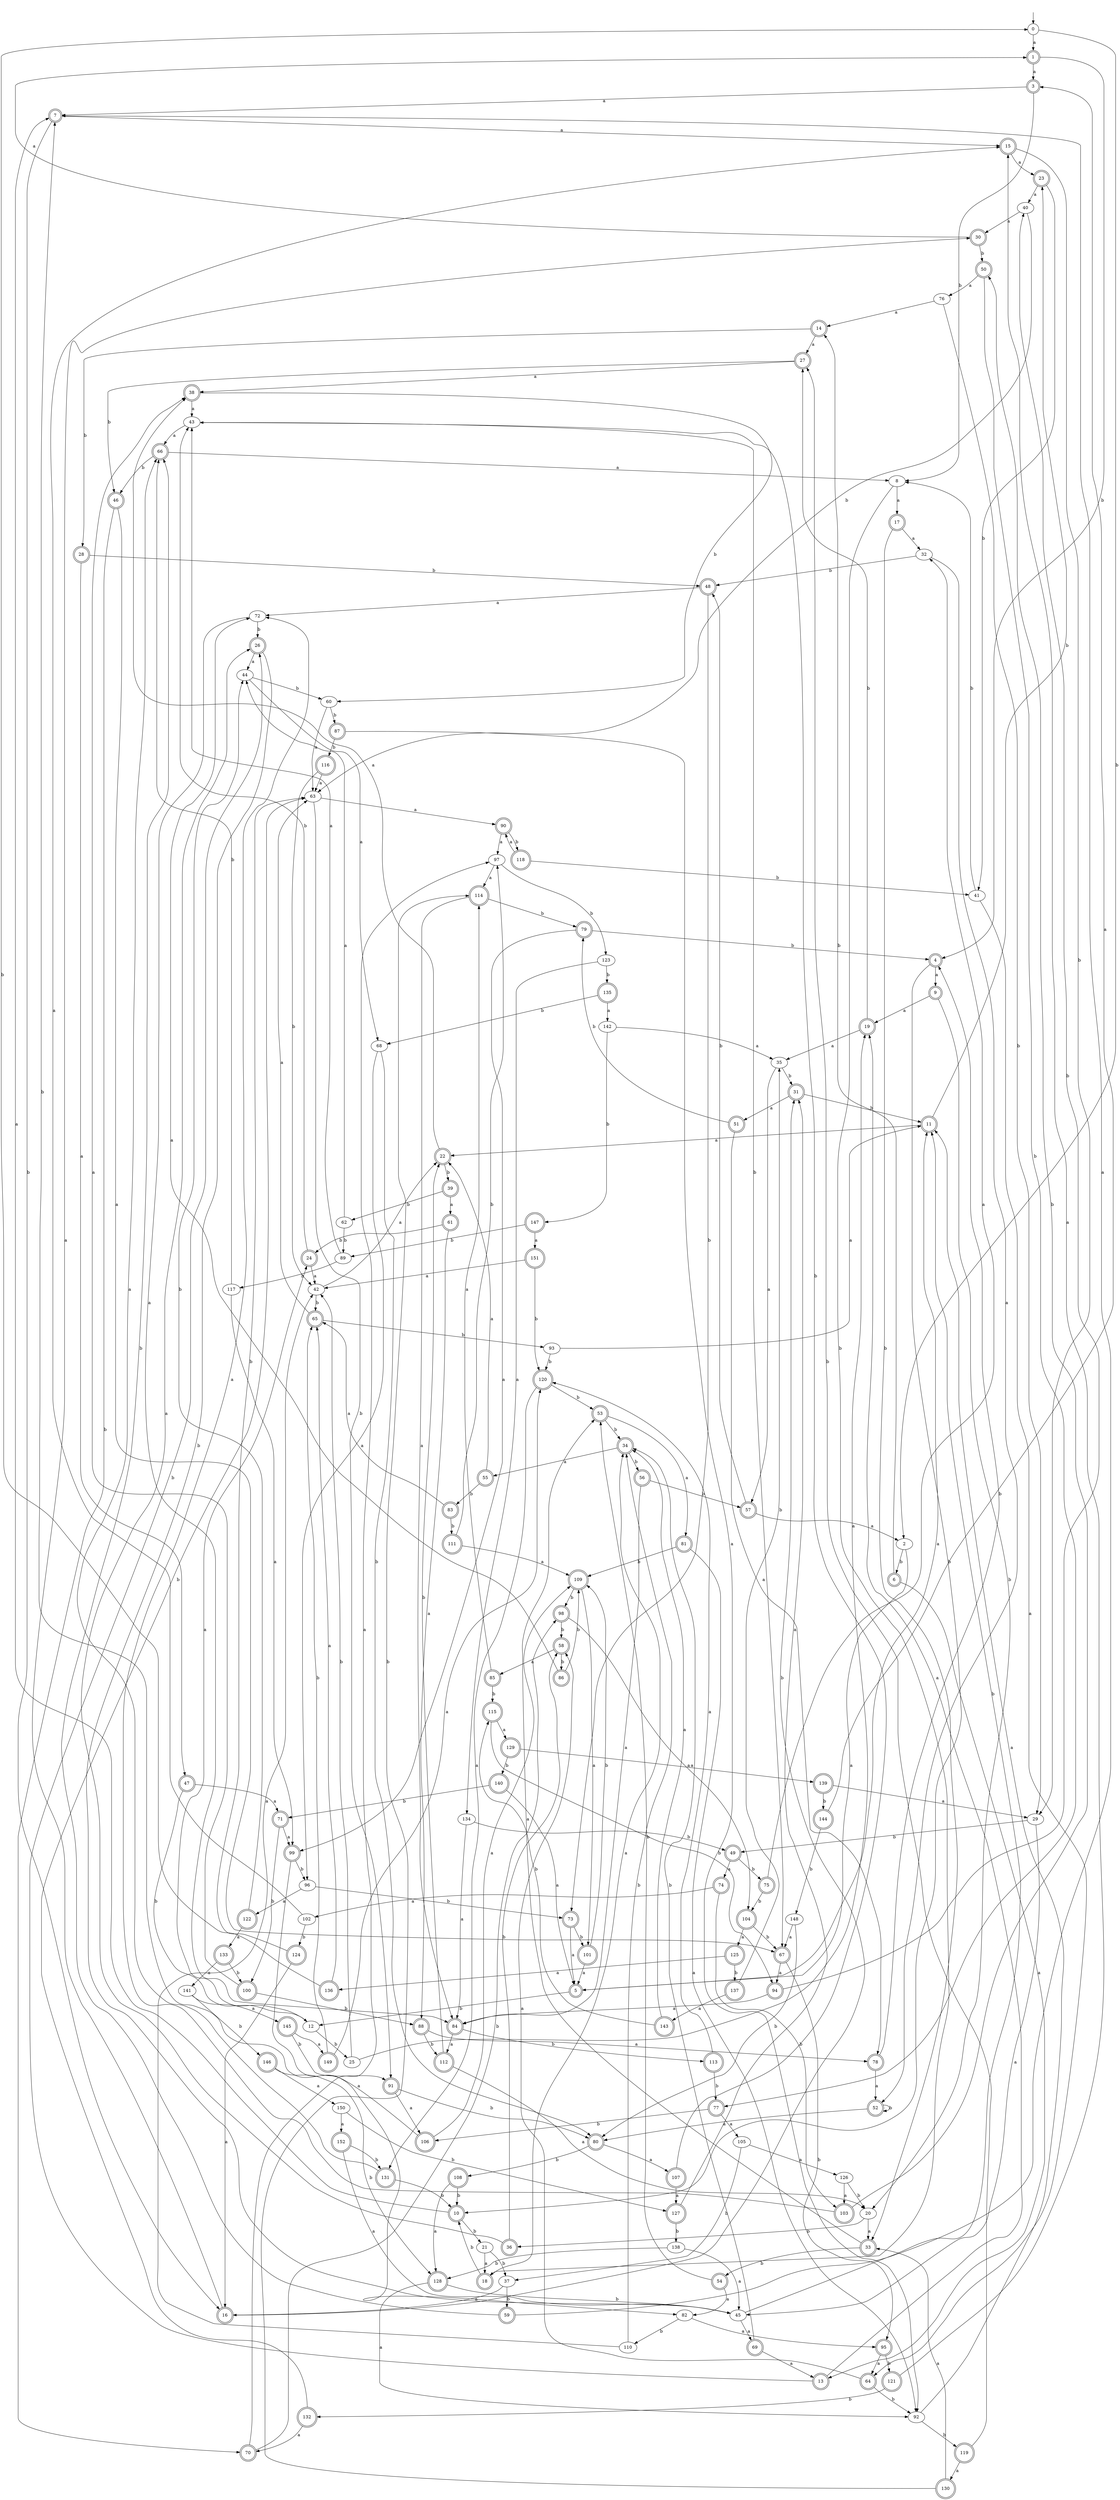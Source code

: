 digraph RandomDFA {
  __start0 [label="", shape=none];
  __start0 -> 0 [label=""];
  0 [shape=circle]
  0 -> 1 [label="a"]
  0 -> 2 [label="b"]
  1 [shape=doublecircle]
  1 -> 3 [label="a"]
  1 -> 4 [label="b"]
  2
  2 -> 5 [label="a"]
  2 -> 6 [label="b"]
  3 [shape=doublecircle]
  3 -> 7 [label="a"]
  3 -> 8 [label="b"]
  4 [shape=doublecircle]
  4 -> 9 [label="a"]
  4 -> 10 [label="b"]
  5 [shape=doublecircle]
  5 -> 11 [label="a"]
  5 -> 12 [label="b"]
  6 [shape=doublecircle]
  6 -> 13 [label="a"]
  6 -> 14 [label="b"]
  7 [shape=doublecircle]
  7 -> 15 [label="a"]
  7 -> 16 [label="b"]
  8
  8 -> 17 [label="a"]
  8 -> 18 [label="b"]
  9 [shape=doublecircle]
  9 -> 19 [label="a"]
  9 -> 20 [label="b"]
  10 [shape=doublecircle]
  10 -> 7 [label="a"]
  10 -> 21 [label="b"]
  11 [shape=doublecircle]
  11 -> 22 [label="a"]
  11 -> 23 [label="b"]
  12
  12 -> 24 [label="a"]
  12 -> 25 [label="b"]
  13 [shape=doublecircle]
  13 -> 19 [label="a"]
  13 -> 26 [label="b"]
  14 [shape=doublecircle]
  14 -> 27 [label="a"]
  14 -> 28 [label="b"]
  15 [shape=doublecircle]
  15 -> 23 [label="a"]
  15 -> 29 [label="b"]
  16 [shape=doublecircle]
  16 -> 30 [label="a"]
  16 -> 31 [label="b"]
  17 [shape=doublecircle]
  17 -> 32 [label="a"]
  17 -> 33 [label="b"]
  18 [shape=doublecircle]
  18 -> 34 [label="a"]
  18 -> 10 [label="b"]
  19 [shape=doublecircle]
  19 -> 35 [label="a"]
  19 -> 27 [label="b"]
  20
  20 -> 33 [label="a"]
  20 -> 36 [label="b"]
  21
  21 -> 18 [label="a"]
  21 -> 37 [label="b"]
  22 [shape=doublecircle]
  22 -> 38 [label="a"]
  22 -> 39 [label="b"]
  23 [shape=doublecircle]
  23 -> 40 [label="a"]
  23 -> 41 [label="b"]
  24 [shape=doublecircle]
  24 -> 42 [label="a"]
  24 -> 43 [label="b"]
  25
  25 -> 19 [label="a"]
  25 -> 42 [label="b"]
  26 [shape=doublecircle]
  26 -> 44 [label="a"]
  26 -> 45 [label="b"]
  27 [shape=doublecircle]
  27 -> 38 [label="a"]
  27 -> 46 [label="b"]
  28 [shape=doublecircle]
  28 -> 47 [label="a"]
  28 -> 48 [label="b"]
  29
  29 -> 45 [label="a"]
  29 -> 49 [label="b"]
  30 [shape=doublecircle]
  30 -> 1 [label="a"]
  30 -> 50 [label="b"]
  31 [shape=doublecircle]
  31 -> 51 [label="a"]
  31 -> 11 [label="b"]
  32
  32 -> 52 [label="a"]
  32 -> 48 [label="b"]
  33 [shape=doublecircle]
  33 -> 53 [label="a"]
  33 -> 54 [label="b"]
  34 [shape=doublecircle]
  34 -> 55 [label="a"]
  34 -> 56 [label="b"]
  35
  35 -> 57 [label="a"]
  35 -> 31 [label="b"]
  36 [shape=doublecircle]
  36 -> 26 [label="a"]
  36 -> 58 [label="b"]
  37
  37 -> 16 [label="a"]
  37 -> 59 [label="b"]
  38 [shape=doublecircle]
  38 -> 43 [label="a"]
  38 -> 60 [label="b"]
  39 [shape=doublecircle]
  39 -> 61 [label="a"]
  39 -> 62 [label="b"]
  40
  40 -> 30 [label="a"]
  40 -> 63 [label="b"]
  41
  41 -> 64 [label="a"]
  41 -> 8 [label="b"]
  42
  42 -> 22 [label="a"]
  42 -> 65 [label="b"]
  43
  43 -> 66 [label="a"]
  43 -> 67 [label="b"]
  44
  44 -> 68 [label="a"]
  44 -> 60 [label="b"]
  45
  45 -> 69 [label="a"]
  45 -> 11 [label="b"]
  46 [shape=doublecircle]
  46 -> 67 [label="a"]
  46 -> 70 [label="b"]
  47 [shape=doublecircle]
  47 -> 71 [label="a"]
  47 -> 12 [label="b"]
  48 [shape=doublecircle]
  48 -> 72 [label="a"]
  48 -> 73 [label="b"]
  49 [shape=doublecircle]
  49 -> 74 [label="a"]
  49 -> 75 [label="b"]
  50 [shape=doublecircle]
  50 -> 76 [label="a"]
  50 -> 77 [label="b"]
  51 [shape=doublecircle]
  51 -> 78 [label="a"]
  51 -> 79 [label="b"]
  52 [shape=doublecircle]
  52 -> 80 [label="a"]
  52 -> 52 [label="b"]
  53 [shape=doublecircle]
  53 -> 81 [label="a"]
  53 -> 34 [label="b"]
  54 [shape=doublecircle]
  54 -> 82 [label="a"]
  54 -> 53 [label="b"]
  55 [shape=doublecircle]
  55 -> 22 [label="a"]
  55 -> 83 [label="b"]
  56 [shape=doublecircle]
  56 -> 84 [label="a"]
  56 -> 57 [label="b"]
  57 [shape=doublecircle]
  57 -> 2 [label="a"]
  57 -> 48 [label="b"]
  58 [shape=doublecircle]
  58 -> 85 [label="a"]
  58 -> 86 [label="b"]
  59 [shape=doublecircle]
  59 -> 7 [label="a"]
  59 -> 66 [label="b"]
  60
  60 -> 63 [label="a"]
  60 -> 87 [label="b"]
  61 [shape=doublecircle]
  61 -> 88 [label="a"]
  61 -> 24 [label="b"]
  62
  62 -> 44 [label="a"]
  62 -> 89 [label="b"]
  63
  63 -> 90 [label="a"]
  63 -> 91 [label="b"]
  64 [shape=doublecircle]
  64 -> 58 [label="a"]
  64 -> 92 [label="b"]
  65 [shape=doublecircle]
  65 -> 63 [label="a"]
  65 -> 93 [label="b"]
  66 [shape=doublecircle]
  66 -> 8 [label="a"]
  66 -> 46 [label="b"]
  67 [shape=doublecircle]
  67 -> 94 [label="a"]
  67 -> 95 [label="b"]
  68
  68 -> 96 [label="a"]
  68 -> 80 [label="b"]
  69 [shape=doublecircle]
  69 -> 13 [label="a"]
  69 -> 34 [label="b"]
  70 [shape=doublecircle]
  70 -> 97 [label="a"]
  70 -> 98 [label="b"]
  71 [shape=doublecircle]
  71 -> 99 [label="a"]
  71 -> 100 [label="b"]
  72
  72 -> 84 [label="a"]
  72 -> 26 [label="b"]
  73 [shape=doublecircle]
  73 -> 5 [label="a"]
  73 -> 101 [label="b"]
  74 [shape=doublecircle]
  74 -> 102 [label="a"]
  74 -> 103 [label="b"]
  75 [shape=doublecircle]
  75 -> 32 [label="a"]
  75 -> 104 [label="b"]
  76
  76 -> 14 [label="a"]
  76 -> 29 [label="b"]
  77 [shape=doublecircle]
  77 -> 105 [label="a"]
  77 -> 106 [label="b"]
  78 [shape=doublecircle]
  78 -> 52 [label="a"]
  78 -> 4 [label="b"]
  79 [shape=doublecircle]
  79 -> 99 [label="a"]
  79 -> 4 [label="b"]
  80 [shape=doublecircle]
  80 -> 107 [label="a"]
  80 -> 108 [label="b"]
  81 [shape=doublecircle]
  81 -> 92 [label="a"]
  81 -> 109 [label="b"]
  82
  82 -> 95 [label="a"]
  82 -> 110 [label="b"]
  83 [shape=doublecircle]
  83 -> 65 [label="a"]
  83 -> 111 [label="b"]
  84 [shape=doublecircle]
  84 -> 112 [label="a"]
  84 -> 113 [label="b"]
  85 [shape=doublecircle]
  85 -> 114 [label="a"]
  85 -> 115 [label="b"]
  86 [shape=doublecircle]
  86 -> 72 [label="a"]
  86 -> 109 [label="b"]
  87 [shape=doublecircle]
  87 -> 92 [label="a"]
  87 -> 116 [label="b"]
  88 [shape=doublecircle]
  88 -> 78 [label="a"]
  88 -> 112 [label="b"]
  89
  89 -> 43 [label="a"]
  89 -> 117 [label="b"]
  90 [shape=doublecircle]
  90 -> 97 [label="a"]
  90 -> 118 [label="b"]
  91 [shape=doublecircle]
  91 -> 106 [label="a"]
  91 -> 80 [label="b"]
  92
  92 -> 11 [label="a"]
  92 -> 119 [label="b"]
  93
  93 -> 11 [label="a"]
  93 -> 120 [label="b"]
  94 [shape=doublecircle]
  94 -> 84 [label="a"]
  94 -> 40 [label="b"]
  95 [shape=doublecircle]
  95 -> 64 [label="a"]
  95 -> 121 [label="b"]
  96
  96 -> 122 [label="a"]
  96 -> 73 [label="b"]
  97
  97 -> 114 [label="a"]
  97 -> 123 [label="b"]
  98 [shape=doublecircle]
  98 -> 104 [label="a"]
  98 -> 58 [label="b"]
  99 [shape=doublecircle]
  99 -> 82 [label="a"]
  99 -> 96 [label="b"]
  100 [shape=doublecircle]
  100 -> 38 [label="a"]
  100 -> 88 [label="b"]
  101 [shape=doublecircle]
  101 -> 5 [label="a"]
  101 -> 109 [label="b"]
  102
  102 -> 15 [label="a"]
  102 -> 124 [label="b"]
  103 [shape=doublecircle]
  103 -> 72 [label="a"]
  103 -> 50 [label="b"]
  104 [shape=doublecircle]
  104 -> 125 [label="a"]
  104 -> 67 [label="b"]
  105
  105 -> 126 [label="a"]
  105 -> 37 [label="b"]
  106 [shape=doublecircle]
  106 -> 109 [label="a"]
  106 -> 7 [label="b"]
  107 [shape=doublecircle]
  107 -> 127 [label="a"]
  107 -> 43 [label="b"]
  108 [shape=doublecircle]
  108 -> 128 [label="a"]
  108 -> 10 [label="b"]
  109 [shape=doublecircle]
  109 -> 101 [label="a"]
  109 -> 98 [label="b"]
  110
  110 -> 42 [label="a"]
  110 -> 34 [label="b"]
  111 [shape=doublecircle]
  111 -> 109 [label="a"]
  111 -> 97 [label="b"]
  112 [shape=doublecircle]
  112 -> 20 [label="a"]
  112 -> 22 [label="b"]
  113 [shape=doublecircle]
  113 -> 120 [label="a"]
  113 -> 77 [label="b"]
  114 [shape=doublecircle]
  114 -> 84 [label="a"]
  114 -> 79 [label="b"]
  115 [shape=doublecircle]
  115 -> 129 [label="a"]
  115 -> 94 [label="b"]
  116 [shape=doublecircle]
  116 -> 63 [label="a"]
  116 -> 42 [label="b"]
  117
  117 -> 99 [label="a"]
  117 -> 66 [label="b"]
  118 [shape=doublecircle]
  118 -> 90 [label="a"]
  118 -> 41 [label="b"]
  119 [shape=doublecircle]
  119 -> 130 [label="a"]
  119 -> 27 [label="b"]
  120 [shape=doublecircle]
  120 -> 131 [label="a"]
  120 -> 53 [label="b"]
  121 [shape=doublecircle]
  121 -> 15 [label="a"]
  121 -> 132 [label="b"]
  122 [shape=doublecircle]
  122 -> 133 [label="a"]
  122 -> 44 [label="b"]
  123
  123 -> 134 [label="a"]
  123 -> 135 [label="b"]
  124 [shape=doublecircle]
  124 -> 16 [label="a"]
  124 -> 63 [label="b"]
  125 [shape=doublecircle]
  125 -> 136 [label="a"]
  125 -> 137 [label="b"]
  126
  126 -> 103 [label="a"]
  126 -> 20 [label="b"]
  127 [shape=doublecircle]
  127 -> 31 [label="a"]
  127 -> 138 [label="b"]
  128 [shape=doublecircle]
  128 -> 92 [label="a"]
  128 -> 45 [label="b"]
  129 [shape=doublecircle]
  129 -> 139 [label="a"]
  129 -> 140 [label="b"]
  130 [shape=doublecircle]
  130 -> 33 [label="a"]
  130 -> 114 [label="b"]
  131 [shape=doublecircle]
  131 -> 66 [label="a"]
  131 -> 10 [label="b"]
  132 [shape=doublecircle]
  132 -> 70 [label="a"]
  132 -> 63 [label="b"]
  133 [shape=doublecircle]
  133 -> 141 [label="a"]
  133 -> 100 [label="b"]
  134
  134 -> 84 [label="a"]
  134 -> 49 [label="b"]
  135 [shape=doublecircle]
  135 -> 142 [label="a"]
  135 -> 68 [label="b"]
  136 [shape=doublecircle]
  136 -> 65 [label="a"]
  136 -> 0 [label="b"]
  137 [shape=doublecircle]
  137 -> 143 [label="a"]
  137 -> 35 [label="b"]
  138
  138 -> 45 [label="a"]
  138 -> 128 [label="b"]
  139 [shape=doublecircle]
  139 -> 29 [label="a"]
  139 -> 144 [label="b"]
  140 [shape=doublecircle]
  140 -> 5 [label="a"]
  140 -> 71 [label="b"]
  141
  141 -> 145 [label="a"]
  141 -> 146 [label="b"]
  142
  142 -> 35 [label="a"]
  142 -> 147 [label="b"]
  143 [shape=doublecircle]
  143 -> 34 [label="a"]
  143 -> 115 [label="b"]
  144 [shape=doublecircle]
  144 -> 3 [label="a"]
  144 -> 148 [label="b"]
  145 [shape=doublecircle]
  145 -> 149 [label="a"]
  145 -> 91 [label="b"]
  146 [shape=doublecircle]
  146 -> 150 [label="a"]
  146 -> 128 [label="b"]
  147 [shape=doublecircle]
  147 -> 151 [label="a"]
  147 -> 89 [label="b"]
  148
  148 -> 67 [label="a"]
  148 -> 80 [label="b"]
  149 [shape=doublecircle]
  149 -> 120 [label="a"]
  149 -> 65 [label="b"]
  150
  150 -> 152 [label="a"]
  150 -> 127 [label="b"]
  151 [shape=doublecircle]
  151 -> 42 [label="a"]
  151 -> 120 [label="b"]
  152 [shape=doublecircle]
  152 -> 45 [label="a"]
  152 -> 131 [label="b"]
}
